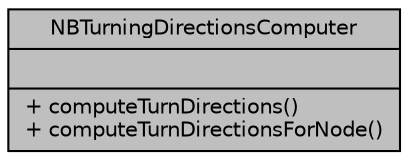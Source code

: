 digraph "NBTurningDirectionsComputer"
{
  edge [fontname="Helvetica",fontsize="10",labelfontname="Helvetica",labelfontsize="10"];
  node [fontname="Helvetica",fontsize="10",shape=record];
  Node1 [label="{NBTurningDirectionsComputer\n||+ computeTurnDirections()\l+ computeTurnDirectionsForNode()\l}",height=0.2,width=0.4,color="black", fillcolor="grey75", style="filled", fontcolor="black"];
}
